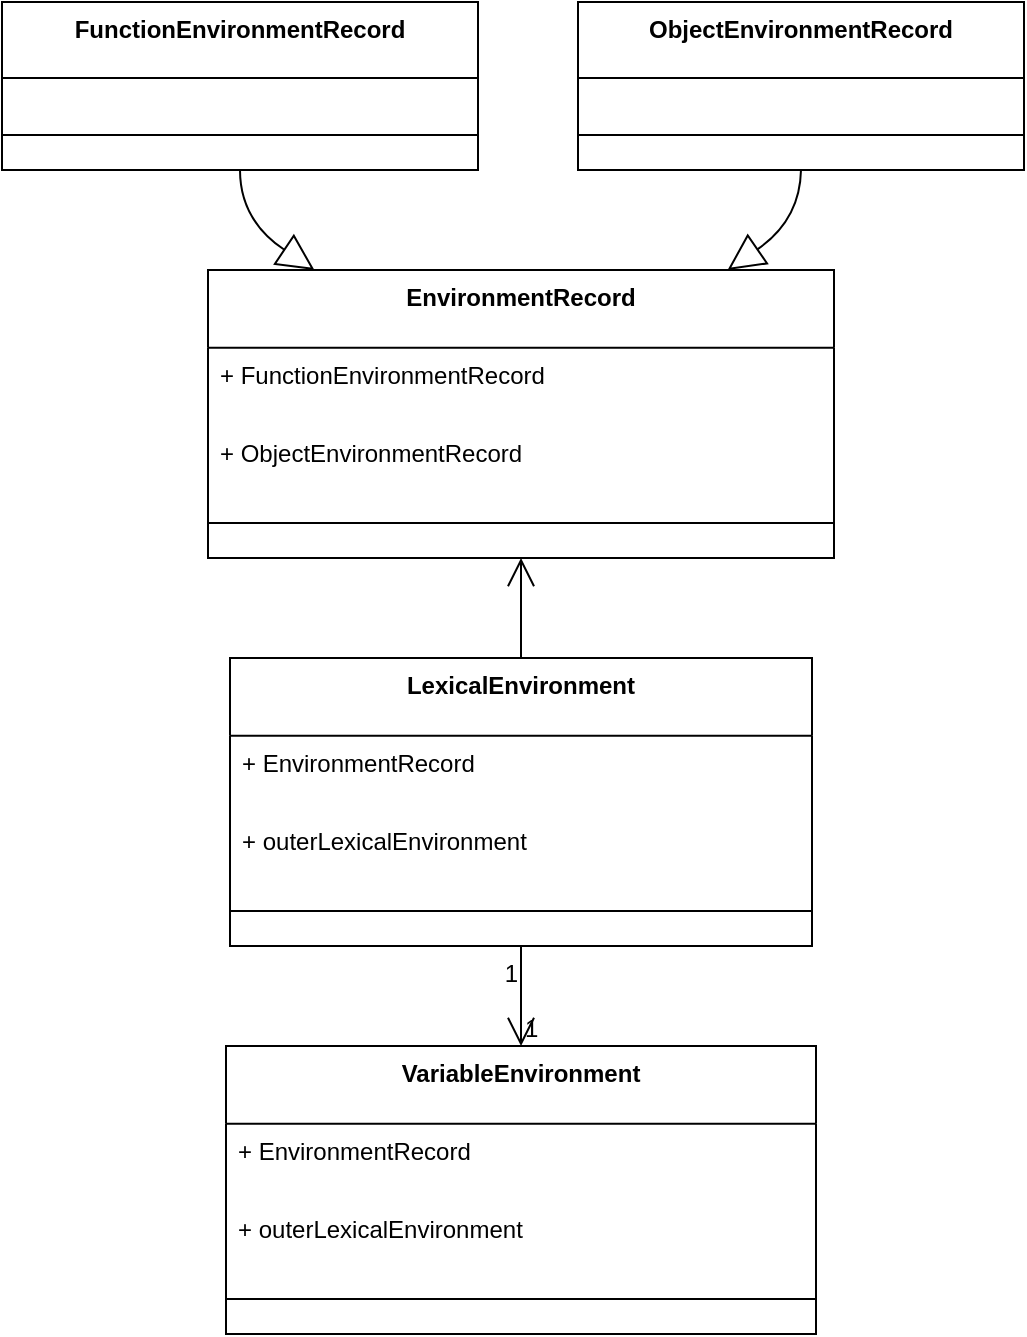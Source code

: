 <mxfile version="26.0.2">
  <diagram name="Page-1" id="qlVuIWFkhGWkcKwWMnuB">
    <mxGraphModel>
      <root>
        <mxCell id="0" />
        <mxCell id="1" parent="0" />
        <mxCell id="2" value="LexicalEnvironment" style="swimlane;fontStyle=1;align=center;verticalAlign=top;childLayout=stackLayout;horizontal=1;startSize=38.857;horizontalStack=0;resizeParent=1;resizeParentMax=0;resizeLast=0;collapsible=0;marginBottom=0;" vertex="1" parent="1">
          <mxGeometry x="122" y="336" width="291" height="144" as="geometry" />
        </mxCell>
        <mxCell id="3" value="+ EnvironmentRecord" style="text;strokeColor=none;fillColor=none;align=left;verticalAlign=top;spacingLeft=4;spacingRight=4;overflow=hidden;rotatable=0;points=[[0,0.5],[1,0.5]];portConstraint=eastwest;" vertex="1" parent="2">
          <mxGeometry y="39" width="291" height="39" as="geometry" />
        </mxCell>
        <mxCell id="4" value="+ outerLexicalEnvironment" style="text;strokeColor=none;fillColor=none;align=left;verticalAlign=top;spacingLeft=4;spacingRight=4;overflow=hidden;rotatable=0;points=[[0,0.5],[1,0.5]];portConstraint=eastwest;" vertex="1" parent="2">
          <mxGeometry y="78" width="291" height="39" as="geometry" />
        </mxCell>
        <mxCell id="5" style="line;strokeWidth=1;fillColor=none;align=left;verticalAlign=middle;spacingTop=-1;spacingLeft=3;spacingRight=3;rotatable=0;labelPosition=right;points=[];portConstraint=eastwest;strokeColor=inherit;" vertex="1" parent="2">
          <mxGeometry y="117" width="291" height="19" as="geometry" />
        </mxCell>
        <mxCell id="6" value="VariableEnvironment" style="swimlane;fontStyle=1;align=center;verticalAlign=top;childLayout=stackLayout;horizontal=1;startSize=38.857;horizontalStack=0;resizeParent=1;resizeParentMax=0;resizeLast=0;collapsible=0;marginBottom=0;" vertex="1" parent="1">
          <mxGeometry x="120" y="530" width="295" height="144" as="geometry" />
        </mxCell>
        <mxCell id="7" value="+ EnvironmentRecord" style="text;strokeColor=none;fillColor=none;align=left;verticalAlign=top;spacingLeft=4;spacingRight=4;overflow=hidden;rotatable=0;points=[[0,0.5],[1,0.5]];portConstraint=eastwest;" vertex="1" parent="6">
          <mxGeometry y="39" width="295" height="39" as="geometry" />
        </mxCell>
        <mxCell id="8" value="+ outerLexicalEnvironment" style="text;strokeColor=none;fillColor=none;align=left;verticalAlign=top;spacingLeft=4;spacingRight=4;overflow=hidden;rotatable=0;points=[[0,0.5],[1,0.5]];portConstraint=eastwest;" vertex="1" parent="6">
          <mxGeometry y="78" width="295" height="39" as="geometry" />
        </mxCell>
        <mxCell id="9" style="line;strokeWidth=1;fillColor=none;align=left;verticalAlign=middle;spacingTop=-1;spacingLeft=3;spacingRight=3;rotatable=0;labelPosition=right;points=[];portConstraint=eastwest;strokeColor=inherit;" vertex="1" parent="6">
          <mxGeometry y="117" width="295" height="19" as="geometry" />
        </mxCell>
        <mxCell id="10" value="EnvironmentRecord" style="swimlane;fontStyle=1;align=center;verticalAlign=top;childLayout=stackLayout;horizontal=1;startSize=38.857;horizontalStack=0;resizeParent=1;resizeParentMax=0;resizeLast=0;collapsible=0;marginBottom=0;" vertex="1" parent="1">
          <mxGeometry x="111" y="142" width="313" height="144" as="geometry" />
        </mxCell>
        <mxCell id="11" value="+ FunctionEnvironmentRecord" style="text;strokeColor=none;fillColor=none;align=left;verticalAlign=top;spacingLeft=4;spacingRight=4;overflow=hidden;rotatable=0;points=[[0,0.5],[1,0.5]];portConstraint=eastwest;" vertex="1" parent="10">
          <mxGeometry y="39" width="313" height="39" as="geometry" />
        </mxCell>
        <mxCell id="12" value="+ ObjectEnvironmentRecord" style="text;strokeColor=none;fillColor=none;align=left;verticalAlign=top;spacingLeft=4;spacingRight=4;overflow=hidden;rotatable=0;points=[[0,0.5],[1,0.5]];portConstraint=eastwest;" vertex="1" parent="10">
          <mxGeometry y="78" width="313" height="39" as="geometry" />
        </mxCell>
        <mxCell id="13" style="line;strokeWidth=1;fillColor=none;align=left;verticalAlign=middle;spacingTop=-1;spacingLeft=3;spacingRight=3;rotatable=0;labelPosition=right;points=[];portConstraint=eastwest;strokeColor=inherit;" vertex="1" parent="10">
          <mxGeometry y="117" width="313" height="19" as="geometry" />
        </mxCell>
        <mxCell id="14" value="FunctionEnvironmentRecord" style="swimlane;fontStyle=1;align=center;verticalAlign=top;childLayout=stackLayout;horizontal=1;startSize=38;horizontalStack=0;resizeParent=1;resizeParentMax=0;resizeLast=0;collapsible=0;marginBottom=0;" vertex="1" parent="1">
          <mxGeometry x="8" y="8" width="238" height="84" as="geometry" />
        </mxCell>
        <mxCell id="15" style="line;strokeWidth=1;fillColor=none;align=left;verticalAlign=middle;spacingTop=-1;spacingLeft=3;spacingRight=3;rotatable=0;labelPosition=right;points=[];portConstraint=eastwest;strokeColor=inherit;" vertex="1" parent="14">
          <mxGeometry y="57" width="238" height="19" as="geometry" />
        </mxCell>
        <mxCell id="16" value="ObjectEnvironmentRecord" style="swimlane;fontStyle=1;align=center;verticalAlign=top;childLayout=stackLayout;horizontal=1;startSize=38;horizontalStack=0;resizeParent=1;resizeParentMax=0;resizeLast=0;collapsible=0;marginBottom=0;" vertex="1" parent="1">
          <mxGeometry x="296" y="8" width="223" height="84" as="geometry" />
        </mxCell>
        <mxCell id="17" style="line;strokeWidth=1;fillColor=none;align=left;verticalAlign=middle;spacingTop=-1;spacingLeft=3;spacingRight=3;rotatable=0;labelPosition=right;points=[];portConstraint=eastwest;strokeColor=inherit;" vertex="1" parent="16">
          <mxGeometry y="57" width="223" height="19" as="geometry" />
        </mxCell>
        <mxCell id="18" value="" style="curved=1;startArrow=none;endArrow=open;endSize=12;exitX=0.5;exitY=1;entryX=0.5;entryY=0;" edge="1" parent="1" source="2" target="6">
          <mxGeometry relative="1" as="geometry">
            <Array as="points" />
          </mxGeometry>
        </mxCell>
        <mxCell id="19" value="1" style="edgeLabel;resizable=0;labelBackgroundColor=none;fontSize=12;align=right;verticalAlign=top;" vertex="1" parent="18">
          <mxGeometry x="-1" relative="1" as="geometry" />
        </mxCell>
        <mxCell id="20" value="1" style="edgeLabel;resizable=0;labelBackgroundColor=none;fontSize=12;align=left;verticalAlign=bottom;" vertex="1" parent="18">
          <mxGeometry x="1" relative="1" as="geometry" />
        </mxCell>
        <mxCell id="21" value="" style="curved=1;startArrow=open;startSize=12;endArrow=none;exitX=0.5;exitY=1;entryX=0.5;entryY=0;" edge="1" parent="1" source="10" target="2">
          <mxGeometry relative="1" as="geometry">
            <Array as="points" />
          </mxGeometry>
        </mxCell>
        <mxCell id="22" value="" style="curved=1;startArrow=none;endArrow=block;endSize=16;endFill=0;exitX=0.5;exitY=1;entryX=0.17;entryY=0;" edge="1" parent="1" source="14" target="10">
          <mxGeometry relative="1" as="geometry">
            <Array as="points">
              <mxPoint x="127" y="117" />
            </Array>
          </mxGeometry>
        </mxCell>
        <mxCell id="23" value="" style="curved=1;startArrow=none;endArrow=block;endSize=16;endFill=0;exitX=0.5;exitY=1;entryX=0.83;entryY=0;" edge="1" parent="1" source="16" target="10">
          <mxGeometry relative="1" as="geometry">
            <Array as="points">
              <mxPoint x="407" y="117" />
            </Array>
          </mxGeometry>
        </mxCell>
      </root>
    </mxGraphModel>
  </diagram>
</mxfile>
